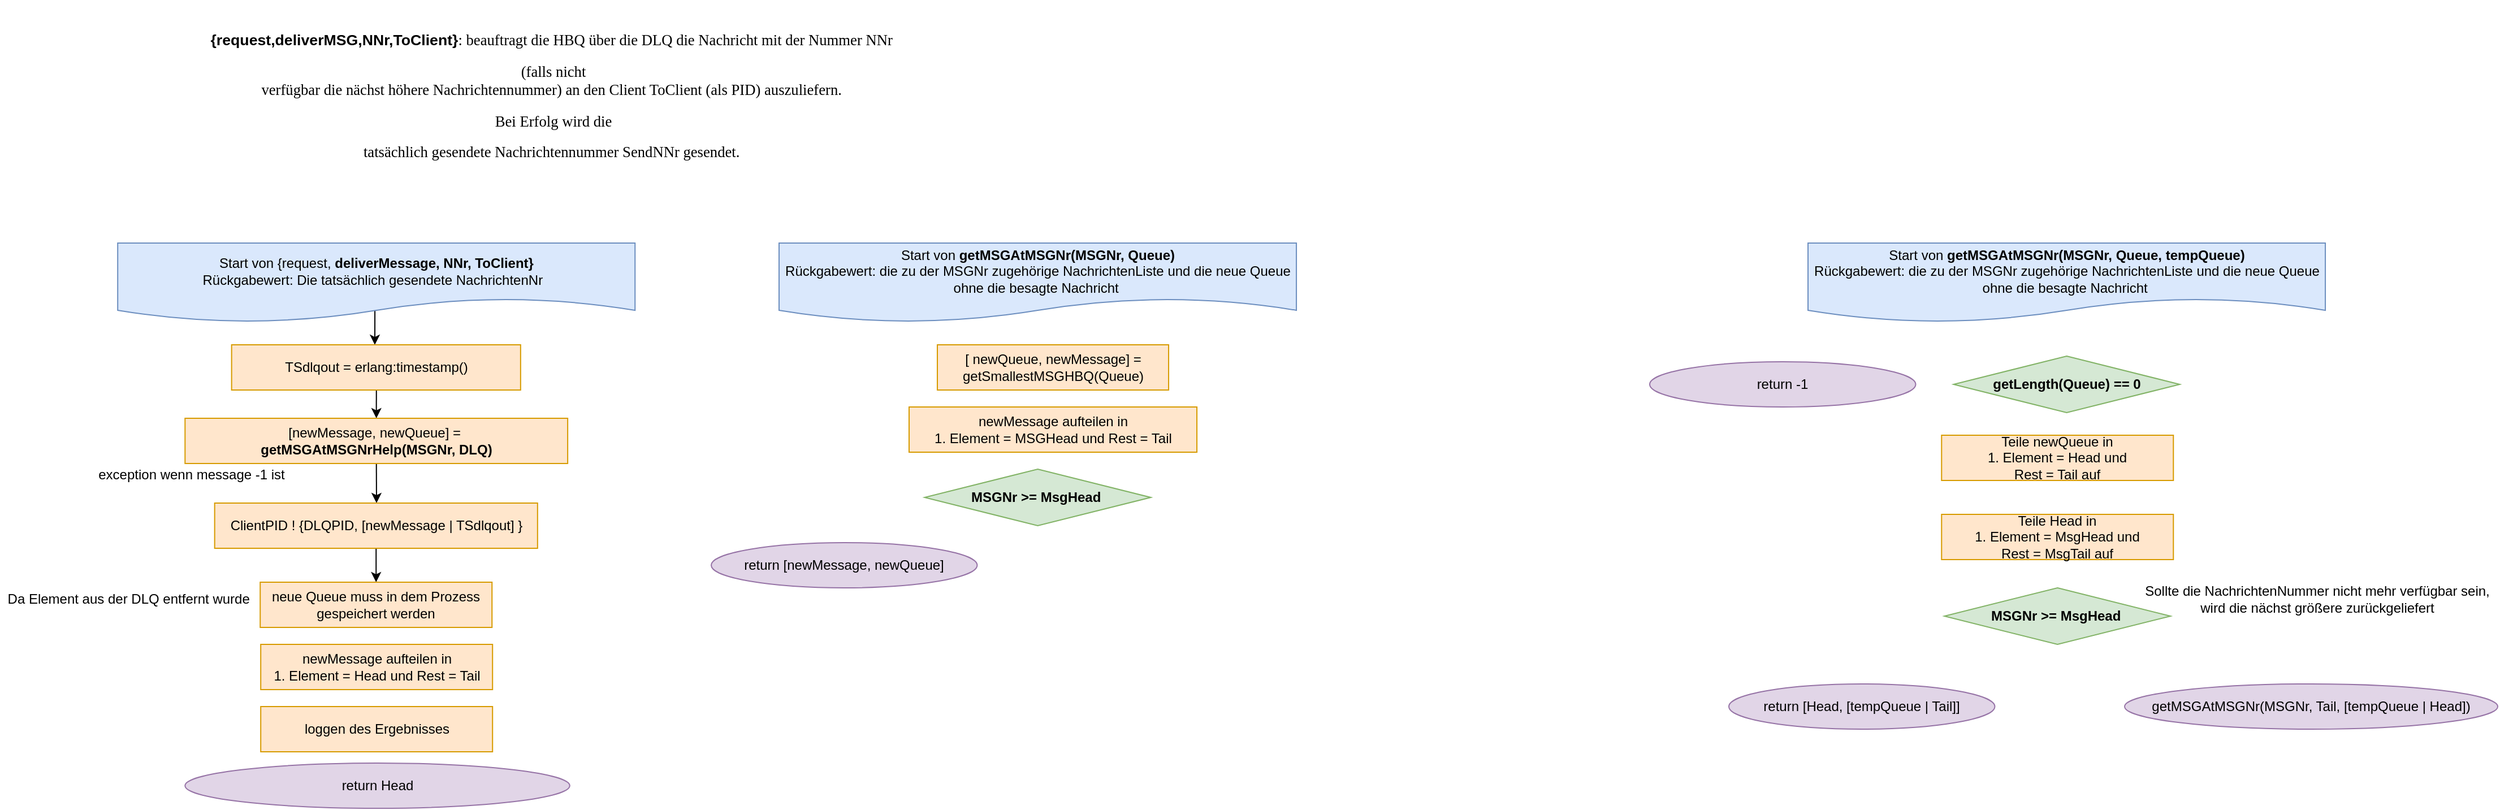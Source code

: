 <mxfile version="15.8.7" type="device"><diagram id="C5RBs43oDa-KdzZeNtuy" name="Page-1"><mxGraphModel dx="1398" dy="1928" grid="1" gridSize="10" guides="1" tooltips="1" connect="1" arrows="1" fold="1" page="1" pageScale="1" pageWidth="827" pageHeight="1169" math="0" shadow="0"><root><mxCell id="WIyWlLk6GJQsqaUBKTNV-0"/><mxCell id="WIyWlLk6GJQsqaUBKTNV-1" parent="WIyWlLk6GJQsqaUBKTNV-0"/><mxCell id="1SgMu8Af7HUufMrVUEjo-1" style="edgeStyle=orthogonalEdgeStyle;rounded=0;orthogonalLoop=1;jettySize=auto;html=1;exitX=0.5;exitY=0;exitDx=0;exitDy=0;" parent="WIyWlLk6GJQsqaUBKTNV-1" source="RlddpHbAyGk5wuKwECdA-0" edge="1"><mxGeometry relative="1" as="geometry"><Array as="points"><mxPoint x="342.65" y="50"/><mxPoint x="342.65" y="50"/></Array><mxPoint x="342.5" y="130.007" as="targetPoint"/></mxGeometry></mxCell><mxCell id="RlddpHbAyGk5wuKwECdA-0" value="Start von {request,&amp;nbsp;&lt;b&gt;deliverMessage, NNr, ToClient}&lt;/b&gt;&lt;br&gt;Rückgabewert: Die tatsächlich gesendete NachrichtenNr&amp;nbsp;&amp;nbsp;" style="shape=document;whiteSpace=wrap;html=1;boundedLbl=1;fillColor=#dae8fc;strokeColor=#6c8ebf;" parent="WIyWlLk6GJQsqaUBKTNV-1" vertex="1"><mxGeometry x="115.1" y="40" width="457.53" height="70" as="geometry"/></mxCell><mxCell id="qVk5Lb48RRkbQ2lrYv4r-40" style="edgeStyle=orthogonalEdgeStyle;rounded=0;orthogonalLoop=1;jettySize=auto;html=1;exitX=0.5;exitY=1;exitDx=0;exitDy=0;entryX=0.5;entryY=0;entryDx=0;entryDy=0;" parent="WIyWlLk6GJQsqaUBKTNV-1" target="qVk5Lb48RRkbQ2lrYv4r-25" edge="1"><mxGeometry relative="1" as="geometry"><mxPoint x="343.865" y="170" as="sourcePoint"/></mxGeometry></mxCell><mxCell id="qVk5Lb48RRkbQ2lrYv4r-41" style="edgeStyle=orthogonalEdgeStyle;rounded=0;orthogonalLoop=1;jettySize=auto;html=1;exitX=0.5;exitY=1;exitDx=0;exitDy=0;" parent="WIyWlLk6GJQsqaUBKTNV-1" source="qVk5Lb48RRkbQ2lrYv4r-25" edge="1"><mxGeometry relative="1" as="geometry"><mxPoint x="344" y="270" as="targetPoint"/></mxGeometry></mxCell><mxCell id="qVk5Lb48RRkbQ2lrYv4r-25" value="[newMessage, newQueue] =&amp;nbsp;&lt;br&gt;&lt;b&gt;getMSGAtMSGNrHelp(MSGNr, DLQ)&lt;/b&gt;" style="rounded=0;whiteSpace=wrap;html=1;fillColor=#ffe6cc;strokeColor=#d79b00;" parent="WIyWlLk6GJQsqaUBKTNV-1" vertex="1"><mxGeometry x="174.66" y="195" width="338.4" height="40" as="geometry"/></mxCell><mxCell id="qVk5Lb48RRkbQ2lrYv4r-29" value="return Head" style="ellipse;whiteSpace=wrap;html=1;rounded=0;fillColor=#e1d5e7;strokeColor=#9673a6;" parent="WIyWlLk6GJQsqaUBKTNV-1" vertex="1"><mxGeometry x="174.66" y="500" width="340.23" height="40" as="geometry"/></mxCell><mxCell id="qVk5Lb48RRkbQ2lrYv4r-38" style="edgeStyle=orthogonalEdgeStyle;rounded=0;orthogonalLoop=1;jettySize=auto;html=1;exitX=0.5;exitY=1;exitDx=0;exitDy=0;entryX=0.5;entryY=0;entryDx=0;entryDy=0;" parent="WIyWlLk6GJQsqaUBKTNV-1" source="qVk5Lb48RRkbQ2lrYv4r-31" target="qVk5Lb48RRkbQ2lrYv4r-32" edge="1"><mxGeometry relative="1" as="geometry"/></mxCell><mxCell id="qVk5Lb48RRkbQ2lrYv4r-31" value="ClientPID ! {DLQPID, [newMessage | TSdlqout] }" style="rounded=0;whiteSpace=wrap;html=1;fillColor=#ffe6cc;strokeColor=#d79b00;" parent="WIyWlLk6GJQsqaUBKTNV-1" vertex="1"><mxGeometry x="200.84" y="270" width="285.57" height="40" as="geometry"/></mxCell><mxCell id="qVk5Lb48RRkbQ2lrYv4r-32" value="neue Queue muss in dem Prozess gespeichert werden" style="rounded=0;whiteSpace=wrap;html=1;fillColor=#ffe6cc;strokeColor=#d79b00;" parent="WIyWlLk6GJQsqaUBKTNV-1" vertex="1"><mxGeometry x="241.13" y="340" width="205" height="40" as="geometry"/></mxCell><mxCell id="qVk5Lb48RRkbQ2lrYv4r-43" value="Start von &lt;b&gt;getMSGAtMSGNr(MSGNr, Queue, tempQueue)&lt;/b&gt;&lt;br&gt;Rückgabewert: die zu der MSGNr zugehörige NachrichtenListe und die neue Queue ohne die besagte Nachricht&amp;nbsp;" style="shape=document;whiteSpace=wrap;html=1;boundedLbl=1;fillColor=#dae8fc;strokeColor=#6c8ebf;" parent="WIyWlLk6GJQsqaUBKTNV-1" vertex="1"><mxGeometry x="1610" y="40" width="457.53" height="70" as="geometry"/></mxCell><mxCell id="qVk5Lb48RRkbQ2lrYv4r-44" value="getLength(Queue) == 0" style="rhombus;whiteSpace=wrap;html=1;rounded=0;fillColor=#d5e8d4;strokeColor=#82b366;fontStyle=1" parent="WIyWlLk6GJQsqaUBKTNV-1" vertex="1"><mxGeometry x="1738.76" y="140" width="200" height="50" as="geometry"/></mxCell><mxCell id="qVk5Lb48RRkbQ2lrYv4r-45" value="Teile newQueue in&lt;br&gt;1. Element = Head und&lt;br&gt;Rest = Tail auf" style="rounded=0;whiteSpace=wrap;html=1;fillColor=#ffe6cc;strokeColor=#d79b00;" parent="WIyWlLk6GJQsqaUBKTNV-1" vertex="1"><mxGeometry x="1728.14" y="210" width="205" height="40" as="geometry"/></mxCell><mxCell id="qVk5Lb48RRkbQ2lrYv4r-47" value="return -1" style="ellipse;whiteSpace=wrap;html=1;rounded=0;fillColor=#e1d5e7;strokeColor=#9673a6;" parent="WIyWlLk6GJQsqaUBKTNV-1" vertex="1"><mxGeometry x="1470" y="145" width="235.23" height="40" as="geometry"/></mxCell><mxCell id="qVk5Lb48RRkbQ2lrYv4r-48" value="Sollte die NachrichtenNummer nicht mehr verfügbar sein, &lt;br&gt;wird die nächst größere zurückgeliefert" style="text;html=1;align=center;verticalAlign=middle;resizable=0;points=[];autosize=1;strokeColor=none;fillColor=none;" parent="WIyWlLk6GJQsqaUBKTNV-1" vertex="1"><mxGeometry x="1900" y="340" width="320" height="30" as="geometry"/></mxCell><mxCell id="qVk5Lb48RRkbQ2lrYv4r-56" value="MSGNr &amp;gt;= MsgHead&amp;nbsp;" style="rhombus;whiteSpace=wrap;html=1;rounded=0;fillColor=#d5e8d4;strokeColor=#82b366;fontStyle=1" parent="WIyWlLk6GJQsqaUBKTNV-1" vertex="1"><mxGeometry x="1730.64" y="345" width="200" height="50" as="geometry"/></mxCell><mxCell id="qVk5Lb48RRkbQ2lrYv4r-57" value="Teile Head in&lt;br&gt;1. Element = MsgHead und&lt;br&gt;Rest = MsgTail auf" style="rounded=0;whiteSpace=wrap;html=1;fillColor=#ffe6cc;strokeColor=#d79b00;" parent="WIyWlLk6GJQsqaUBKTNV-1" vertex="1"><mxGeometry x="1728.14" y="280" width="205" height="40" as="geometry"/></mxCell><mxCell id="qVk5Lb48RRkbQ2lrYv4r-58" value="return [Head, [tempQueue | Tail]]" style="ellipse;whiteSpace=wrap;html=1;rounded=0;fillColor=#e1d5e7;strokeColor=#9673a6;" parent="WIyWlLk6GJQsqaUBKTNV-1" vertex="1"><mxGeometry x="1540" y="430" width="235.23" height="40" as="geometry"/></mxCell><mxCell id="qVk5Lb48RRkbQ2lrYv4r-59" value="getMSGAtMSGNr(MSGNr, Tail, [tempQueue | Head])" style="ellipse;whiteSpace=wrap;html=1;rounded=0;fillColor=#e1d5e7;strokeColor=#9673a6;" parent="WIyWlLk6GJQsqaUBKTNV-1" vertex="1"><mxGeometry x="1890" y="430" width="330" height="40" as="geometry"/></mxCell><mxCell id="wG5GT7Fkh26cYG8-tpHJ-0" value="exception wenn message -1 ist" style="text;html=1;align=center;verticalAlign=middle;resizable=0;points=[];autosize=1;strokeColor=none;fillColor=none;" parent="WIyWlLk6GJQsqaUBKTNV-1" vertex="1"><mxGeometry x="90" y="235" width="180" height="20" as="geometry"/></mxCell><mxCell id="wG5GT7Fkh26cYG8-tpHJ-1" value="newMessage aufteilen in &lt;br&gt;1. Element = Head und Rest = Tail" style="rounded=0;whiteSpace=wrap;html=1;fillColor=#ffe6cc;strokeColor=#d79b00;" parent="WIyWlLk6GJQsqaUBKTNV-1" vertex="1"><mxGeometry x="241.6" y="395" width="205" height="40" as="geometry"/></mxCell><mxCell id="wG5GT7Fkh26cYG8-tpHJ-2" value="loggen des Ergebnisses" style="rounded=0;whiteSpace=wrap;html=1;fillColor=#ffe6cc;strokeColor=#d79b00;" parent="WIyWlLk6GJQsqaUBKTNV-1" vertex="1"><mxGeometry x="241.6" y="450" width="205" height="40" as="geometry"/></mxCell><mxCell id="aw40cgLq1SbDS2TO2zpA-0" value="Start von &lt;b&gt;getMSGAtMSGNr(MSGNr, Queue)&lt;/b&gt;&lt;br&gt;Rückgabewert: die zu der MSGNr zugehörige NachrichtenListe und die neue Queue ohne die besagte Nachricht&amp;nbsp;" style="shape=document;whiteSpace=wrap;html=1;boundedLbl=1;fillColor=#dae8fc;strokeColor=#6c8ebf;" parent="WIyWlLk6GJQsqaUBKTNV-1" vertex="1"><mxGeometry x="700" y="40" width="457.53" height="70" as="geometry"/></mxCell><mxCell id="aw40cgLq1SbDS2TO2zpA-1" value="[ newQueue, newMessage] = getSmallestMSGHBQ(Queue)" style="rounded=0;whiteSpace=wrap;html=1;fillColor=#ffe6cc;strokeColor=#d79b00;" parent="WIyWlLk6GJQsqaUBKTNV-1" vertex="1"><mxGeometry x="840" y="130" width="204.53" height="40" as="geometry"/></mxCell><mxCell id="aw40cgLq1SbDS2TO2zpA-2" value="newMessage aufteilen in &lt;br&gt;1. Element = MSGHead und Rest = Tail" style="rounded=0;whiteSpace=wrap;html=1;fillColor=#ffe6cc;strokeColor=#d79b00;" parent="WIyWlLk6GJQsqaUBKTNV-1" vertex="1"><mxGeometry x="815" y="185" width="254.53" height="40" as="geometry"/></mxCell><mxCell id="aw40cgLq1SbDS2TO2zpA-5" value="MSGNr &amp;gt;= MsgHead&amp;nbsp;" style="rhombus;whiteSpace=wrap;html=1;rounded=0;fillColor=#d5e8d4;strokeColor=#82b366;fontStyle=1" parent="WIyWlLk6GJQsqaUBKTNV-1" vertex="1"><mxGeometry x="828.76" y="240" width="200" height="50" as="geometry"/></mxCell><mxCell id="aw40cgLq1SbDS2TO2zpA-6" value="return [newMessage, newQueue]" style="ellipse;whiteSpace=wrap;html=1;rounded=0;fillColor=#e1d5e7;strokeColor=#9673a6;" parent="WIyWlLk6GJQsqaUBKTNV-1" vertex="1"><mxGeometry x="640" y="305" width="235.23" height="40" as="geometry"/></mxCell><mxCell id="ElVZETeAz1AnD2YgYPw3-0" value="&lt;br&gt;&lt;div class=&quot;page&quot; title=&quot;Page 2&quot;&gt;&lt;div class=&quot;section&quot; style=&quot;background-color: rgb(100.0% , 100.0% , 100.0%)&quot;&gt;&lt;div class=&quot;layoutArea&quot;&gt;&lt;div class=&quot;column&quot;&gt;&#9;&#9;&#9;&#9;&#9;&#9;&lt;p&gt;&lt;span style=&quot;font-size: 10.0pt ; font-family: &amp;#34;arial&amp;#34; ; font-weight: 700&quot;&gt;{request,deliverMSG,NNr,ToClient}&lt;/span&gt;&lt;span style=&quot;font-size: 10.0pt ; font-family: &amp;#34;arialmt&amp;#34;&quot;&gt;: beauftragt die HBQ über die DLQ die Nachricht mit der Nummer NNr&amp;nbsp;&lt;/span&gt;&lt;/p&gt;&lt;p&gt;&lt;span style=&quot;font-size: 10.0pt ; font-family: &amp;#34;arialmt&amp;#34;&quot;&gt;(falls nicht&lt;br&gt;verfügbar die nächst höhere Nachrichtennummer) an den Client ToClient (als PID) auszuliefern.&amp;nbsp;&lt;/span&gt;&lt;/p&gt;&lt;p&gt;&lt;span style=&quot;font-family: &amp;#34;arialmt&amp;#34; ; font-size: 10pt&quot;&gt;Bei Erfolg wird die&lt;/span&gt;&lt;/p&gt;&lt;p&gt;&lt;span style=&quot;font-size: 10.0pt ; font-family: &amp;#34;arialmt&amp;#34;&quot;&gt;tatsächlich gesendete Nachrichtennummer SendNNr gesendet.&amp;nbsp;&lt;/span&gt;&lt;/p&gt;&lt;/div&gt;&lt;/div&gt;&#9;&#9;&#9;&lt;/div&gt;&lt;br&gt;&#9;&#9;&lt;/div&gt;" style="text;html=1;align=center;verticalAlign=middle;resizable=0;points=[];autosize=1;strokeColor=none;fillColor=none;" vertex="1" parent="WIyWlLk6GJQsqaUBKTNV-1"><mxGeometry x="174.66" y="-170" width="650" height="160" as="geometry"/></mxCell><mxCell id="ElVZETeAz1AnD2YgYPw3-2" value="TSdlqout = erlang:timestamp()" style="rounded=0;whiteSpace=wrap;html=1;fillColor=#ffe6cc;strokeColor=#d79b00;" vertex="1" parent="WIyWlLk6GJQsqaUBKTNV-1"><mxGeometry x="215.83" y="130" width="255.58" height="40" as="geometry"/></mxCell><mxCell id="ElVZETeAz1AnD2YgYPw3-3" value="Da Element aus der DLQ entfernt wurde&amp;nbsp;" style="text;html=1;align=center;verticalAlign=middle;resizable=0;points=[];autosize=1;strokeColor=none;fillColor=none;" vertex="1" parent="WIyWlLk6GJQsqaUBKTNV-1"><mxGeometry x="11.13" y="345" width="230" height="20" as="geometry"/></mxCell></root></mxGraphModel></diagram></mxfile>